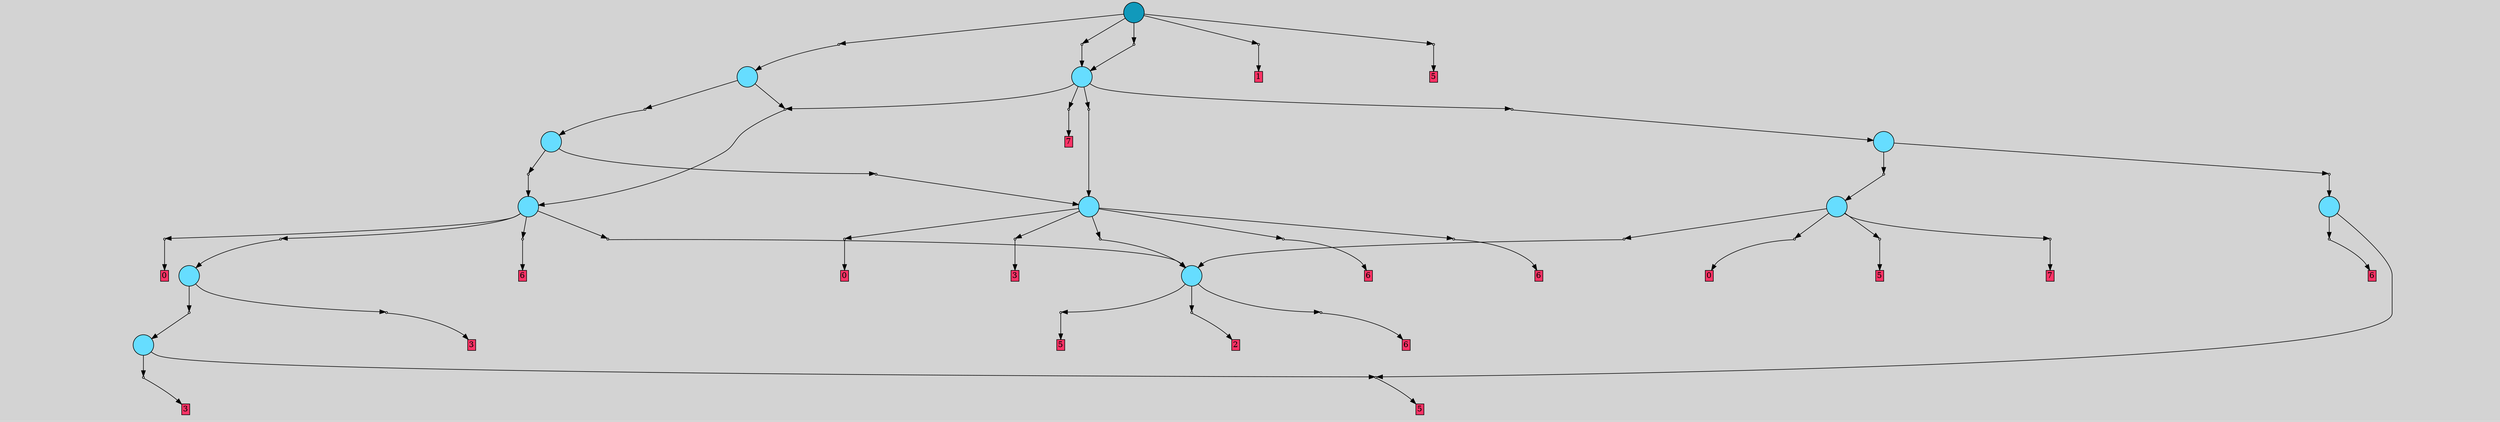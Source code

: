 // File exported with GEGELATI v1.3.1
// On the 2024-04-12 16:01:42
// With the File::TPGGraphDotExporter
digraph{
	graph[pad = "0.212, 0.055" bgcolor = lightgray]
	node[shape=circle style = filled label = ""]
		T0 [fillcolor="#66ddff"]
		T1 [fillcolor="#66ddff"]
		T2 [fillcolor="#66ddff"]
		T3 [fillcolor="#66ddff"]
		T4 [fillcolor="#66ddff"]
		T5 [fillcolor="#66ddff"]
		T6 [fillcolor="#66ddff"]
		T7 [fillcolor="#66ddff"]
		T8 [fillcolor="#66ddff"]
		T9 [fillcolor="#66ddff"]
		T10 [fillcolor="#66ddff"]
		T11 [fillcolor="#1199bb"]
		P0 [fillcolor="#cccccc" shape=point] //
		I0 [shape=box style=invis label="13|0&2|6#2|5#0|7#0|2#3|1#4|1&#92;n"]
		P0 -> I0[style=invis]
		A0 [fillcolor="#ff3366" shape=box margin=0.03 width=0 height=0 label="5"]
		T0 -> P0 -> A0
		P1 [fillcolor="#cccccc" shape=point] //
		I1 [shape=box style=invis label="7|0&1|1#2|0#2|1#4|2#3|4#2|2&#92;n"]
		P1 -> I1[style=invis]
		A1 [fillcolor="#ff3366" shape=box margin=0.03 width=0 height=0 label="3"]
		T0 -> P1 -> A1
		P2 [fillcolor="#cccccc" shape=point] //
		I2 [shape=box style=invis label="12|0&3|0#1|2#2|5#2|5#1|7#0|3&#92;n"]
		P2 -> I2[style=invis]
		A2 [fillcolor="#ff3366" shape=box margin=0.03 width=0 height=0 label="2"]
		T1 -> P2 -> A2
		P3 [fillcolor="#cccccc" shape=point] //
		I3 [shape=box style=invis label="7|0&1|1#2|3#2|1#4|2#3|1#3|5&#92;n"]
		P3 -> I3[style=invis]
		A3 [fillcolor="#ff3366" shape=box margin=0.03 width=0 height=0 label="6"]
		T1 -> P3 -> A3
		P4 [fillcolor="#cccccc" shape=point] //
		I4 [shape=box style=invis label="8|6&3|5#0|2#0|5#2|3#3|2#1|7&#92;n1|0&0|2#0|6#4|4#2|5#1|0#4|7&#92;n"]
		P4 -> I4[style=invis]
		A4 [fillcolor="#ff3366" shape=box margin=0.03 width=0 height=0 label="5"]
		T1 -> P4 -> A4
		T2 -> P0
		P5 [fillcolor="#cccccc" shape=point] //
		I5 [shape=box style=invis label="8|4&3|4#4|2#2|3#0|3#1|1#4|7&#92;n2|0&0|4#1|1#2|5#4|2#2|7#3|0&#92;n"]
		P5 -> I5[style=invis]
		A5 [fillcolor="#ff3366" shape=box margin=0.03 width=0 height=0 label="6"]
		T2 -> P5 -> A5
		P6 [fillcolor="#cccccc" shape=point] //
		I6 [shape=box style=invis label="3|0&1|1#2|0#2|1#2|2#3|4#2|2&#92;n"]
		P6 -> I6[style=invis]
		A6 [fillcolor="#ff3366" shape=box margin=0.03 width=0 height=0 label="3"]
		T3 -> P6 -> A6
		P7 [fillcolor="#cccccc" shape=point] //
		I7 [shape=box style=invis label="9|2&1|0#4|1#2|3#3|3#2|4#4|7&#92;n4|0&0|2#0|0#1|0#2|3#3|7#4|6&#92;n"]
		P7 -> I7[style=invis]
		T3 -> P7 -> T0
		P8 [fillcolor="#cccccc" shape=point] //
		I8 [shape=box style=invis label="2|0&3|2#4|1#0|6#0|5#0|0#2|7&#92;n"]
		P8 -> I8[style=invis]
		T4 -> P8 -> T1
		P9 [fillcolor="#cccccc" shape=point] //
		I9 [shape=box style=invis label="3|3&1|0#3|0#0|4#3|3#3|4#2|3&#92;n0|2&1|2#0|3#1|4#4|4#0|2#0|2&#92;n1|0&0|2#2|5#2|6#1|3#3|6#0|4&#92;n"]
		P9 -> I9[style=invis]
		A7 [fillcolor="#ff3366" shape=box margin=0.03 width=0 height=0 label="0"]
		T4 -> P9 -> A7
		P10 [fillcolor="#cccccc" shape=point] //
		I10 [shape=box style=invis label="0|0&4|1#4|3#3|3#4|6#2|2#4|2&#92;n"]
		P10 -> I10[style=invis]
		A8 [fillcolor="#ff3366" shape=box margin=0.03 width=0 height=0 label="5"]
		T4 -> P10 -> A8
		P11 [fillcolor="#cccccc" shape=point] //
		I11 [shape=box style=invis label="3|0&1|5#3|1#0|5#1|1#4|7#3|0&#92;n"]
		P11 -> I11[style=invis]
		A9 [fillcolor="#ff3366" shape=box margin=0.03 width=0 height=0 label="7"]
		T4 -> P11 -> A9
		P12 [fillcolor="#cccccc" shape=point] //
		I12 [shape=box style=invis label="2|0&3|2#4|1#0|6#0|5#0|4#2|7&#92;n"]
		P12 -> I12[style=invis]
		T5 -> P12 -> T1
		P13 [fillcolor="#cccccc" shape=point] //
		I13 [shape=box style=invis label="2|0&4|3#1|4#0|5#1|6#2|1#2|3&#92;n"]
		P13 -> I13[style=invis]
		T5 -> P13 -> T3
		P14 [fillcolor="#cccccc" shape=point] //
		I14 [shape=box style=invis label="3|3&1|0#3|0#0|4#3|3#3|4#2|3&#92;n0|2&1|2#0|3#1|4#4|4#0|2#0|2&#92;n1|0&0|2#2|5#2|6#1|3#3|6#0|4&#92;n"]
		P14 -> I14[style=invis]
		A10 [fillcolor="#ff3366" shape=box margin=0.03 width=0 height=0 label="0"]
		T5 -> P14 -> A10
		P15 [fillcolor="#cccccc" shape=point] //
		I15 [shape=box style=invis label="7|4&3|7#4|3#3|0#0|3#2|3#3|1&#92;n10|0&4|0#2|5#2|5#1|3#3|0#0|4&#92;n"]
		P15 -> I15[style=invis]
		A11 [fillcolor="#ff3366" shape=box margin=0.03 width=0 height=0 label="6"]
		T5 -> P15 -> A11
		P16 [fillcolor="#cccccc" shape=point] //
		I16 [shape=box style=invis label="3|0&1|1#0|0#2|2#2|2#3|4#0|2&#92;n"]
		P16 -> I16[style=invis]
		T6 -> P16 -> T2
		P17 [fillcolor="#cccccc" shape=point] //
		I17 [shape=box style=invis label="11|0&4|3#0|4#1|4#0|7#4|5#2|5&#92;n"]
		P17 -> I17[style=invis]
		T6 -> P17 -> T4
		P18 [fillcolor="#cccccc" shape=point] //
		I18 [shape=box style=invis label="2|0&3|2#4|1#0|6#0|0#0|4#2|7&#92;n"]
		P18 -> I18[style=invis]
		T7 -> P18 -> T1
		P19 [fillcolor="#cccccc" shape=point] //
		I19 [shape=box style=invis label="1|0&3|0#1|7#2|1#1|2#2|5#0|7&#92;n"]
		P19 -> I19[style=invis]
		A12 [fillcolor="#ff3366" shape=box margin=0.03 width=0 height=0 label="6"]
		T7 -> P19 -> A12
		P20 [fillcolor="#cccccc" shape=point] //
		I20 [shape=box style=invis label="8|0&3|7#4|3#3|7#0|3#2|3#3|1&#92;n"]
		P20 -> I20[style=invis]
		A13 [fillcolor="#ff3366" shape=box margin=0.03 width=0 height=0 label="6"]
		T7 -> P20 -> A13
		P21 [fillcolor="#cccccc" shape=point] //
		I21 [shape=box style=invis label="1|0&0|2#2|5#2|6#1|3#3|6#0|4&#92;n"]
		P21 -> I21[style=invis]
		A14 [fillcolor="#ff3366" shape=box margin=0.03 width=0 height=0 label="0"]
		T7 -> P21 -> A14
		P22 [fillcolor="#cccccc" shape=point] //
		I22 [shape=box style=invis label="4|0&1|5#1|4#1|4#0|4#0|0#0|7&#92;n"]
		P22 -> I22[style=invis]
		A15 [fillcolor="#ff3366" shape=box margin=0.03 width=0 height=0 label="3"]
		T7 -> P22 -> A15
		P23 [fillcolor="#cccccc" shape=point] //
		I23 [shape=box style=invis label="5|6&1|2#1|2#2|0#2|4#4|5#0|2&#92;n11|0&2|5#0|6#3|0#3|2#1|7#0|3&#92;n"]
		P23 -> I23[style=invis]
		T8 -> P23 -> T7
		P24 [fillcolor="#cccccc" shape=point] //
		I24 [shape=box style=invis label="2|0&4|0#3|1#4|2#3|7#1|4#0|6&#92;n"]
		P24 -> I24[style=invis]
		A16 [fillcolor="#ff3366" shape=box margin=0.03 width=0 height=0 label="7"]
		T8 -> P24 -> A16
		P25 [fillcolor="#cccccc" shape=point] //
		I25 [shape=box style=invis label="8|0&3|2#4|3#3|1#0|3#0|3#3|1&#92;n11|0&0|0#2|3#1|7#1|0#3|6#2|4&#92;n"]
		P25 -> I25[style=invis]
		T8 -> P25 -> T5
		P26 [fillcolor="#cccccc" shape=point] //
		I26 [shape=box style=invis label="11|0&0|7#1|6#3|0#1|0#4|5#1|6&#92;n"]
		P26 -> I26[style=invis]
		T8 -> P26 -> T6
		P27 [fillcolor="#cccccc" shape=point] //
		I27 [shape=box style=invis label="5|6&1|2#1|2#2|0#2|4#4|5#0|2&#92;n11|0&2|5#0|6#3|0#3|2#1|7#0|3&#92;n"]
		P27 -> I27[style=invis]
		T9 -> P27 -> T7
		P28 [fillcolor="#cccccc" shape=point] //
		I28 [shape=box style=invis label="8|0&3|2#4|3#3|1#0|3#0|3#3|1&#92;n11|0&0|0#2|3#1|7#1|0#3|6#2|4&#92;n"]
		P28 -> I28[style=invis]
		T9 -> P28 -> T5
		P29 [fillcolor="#cccccc" shape=point] //
		I29 [shape=box style=invis label="10|6&3|1#2|0#4|5#1|2#4|3#3|0&#92;n11|0&2|5#0|6#3|0#3|2#1|7#0|3&#92;n"]
		P29 -> I29[style=invis]
		T10 -> P29 -> T9
		T10 -> P25
		P30 [fillcolor="#cccccc" shape=point] //
		I30 [shape=box style=invis label="8|0&2|1#0|5#4|6#0|1#2|5#0|7&#92;n"]
		P30 -> I30[style=invis]
		T11 -> P30 -> T10
		P31 [fillcolor="#cccccc" shape=point] //
		I31 [shape=box style=invis label="8|0&1|7#3|4#4|7#0|7#2|5#2|6&#92;n"]
		P31 -> I31[style=invis]
		T11 -> P31 -> T8
		P32 [fillcolor="#cccccc" shape=point] //
		I32 [shape=box style=invis label="10|0&3|4#1|3#0|2#4|0#2|2#4|6&#92;n"]
		P32 -> I32[style=invis]
		A17 [fillcolor="#ff3366" shape=box margin=0.03 width=0 height=0 label="1"]
		T11 -> P32 -> A17
		P33 [fillcolor="#cccccc" shape=point] //
		I33 [shape=box style=invis label="8|0&3|6#4|5#3|4#0|3#2|0#1|5&#92;n"]
		P33 -> I33[style=invis]
		T11 -> P33 -> T8
		P34 [fillcolor="#cccccc" shape=point] //
		I34 [shape=box style=invis label="8|6&3|5#0|2#0|5#2|3#3|2#1|7&#92;n1|0&0|2#0|6#4|4#2|5#1|0#4|7&#92;n"]
		P34 -> I34[style=invis]
		A18 [fillcolor="#ff3366" shape=box margin=0.03 width=0 height=0 label="5"]
		T11 -> P34 -> A18
		{ rank= same T11 }
}
